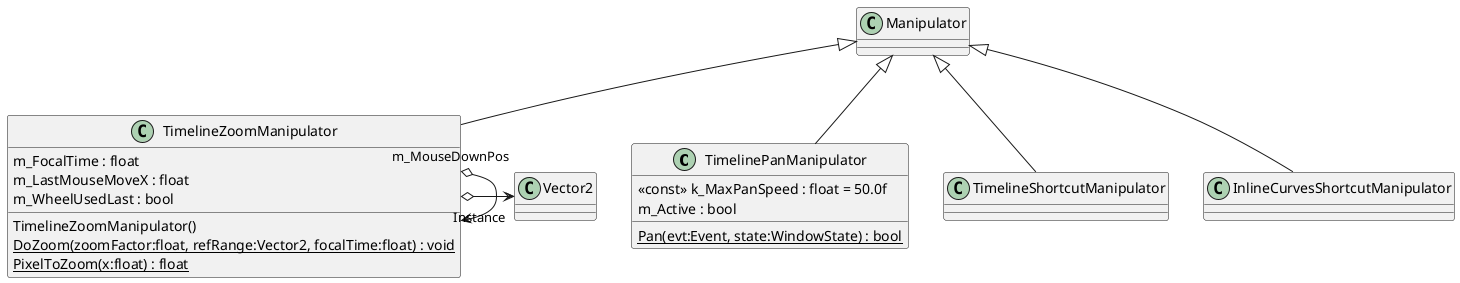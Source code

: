 @startuml
class TimelinePanManipulator {
    <<const>> k_MaxPanSpeed : float = 50.0f
    m_Active : bool
    {static} Pan(evt:Event, state:WindowState) : bool
}
class TimelineZoomManipulator {
    m_FocalTime : float
    m_LastMouseMoveX : float
    m_WheelUsedLast : bool
    TimelineZoomManipulator()
    {static} DoZoom(zoomFactor:float, refRange:Vector2, focalTime:float) : void
    {static} PixelToZoom(x:float) : float
}
class TimelineShortcutManipulator {
}
class InlineCurvesShortcutManipulator {
}
Manipulator <|-- TimelinePanManipulator
Manipulator <|-- TimelineZoomManipulator
TimelineZoomManipulator o-> "m_MouseDownPos" Vector2
TimelineZoomManipulator o-> "Instance" TimelineZoomManipulator
Manipulator <|-- TimelineShortcutManipulator
Manipulator <|-- InlineCurvesShortcutManipulator
@enduml
